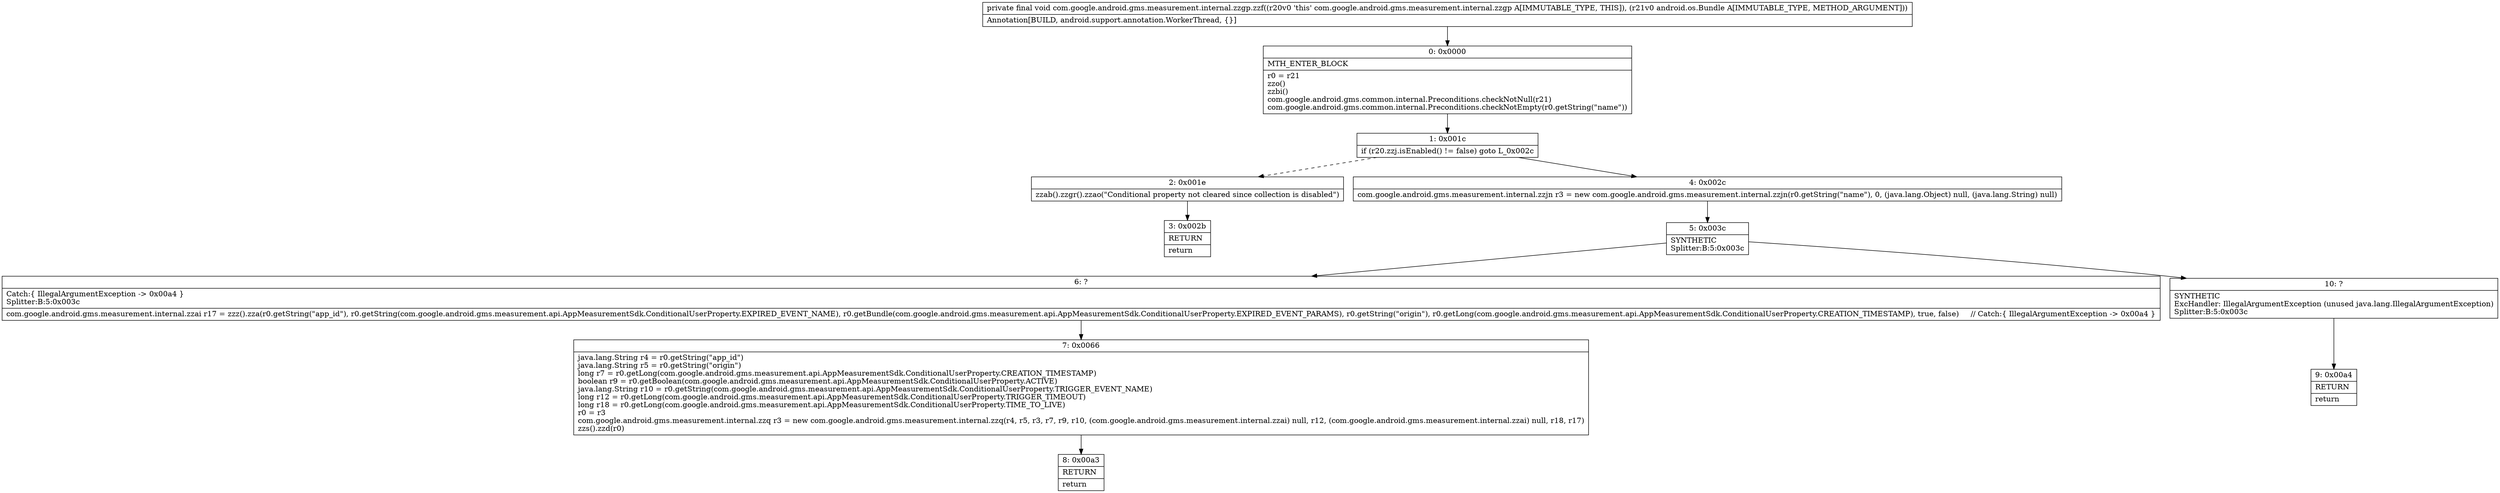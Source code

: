 digraph "CFG forcom.google.android.gms.measurement.internal.zzgp.zzf(Landroid\/os\/Bundle;)V" {
Node_0 [shape=record,label="{0\:\ 0x0000|MTH_ENTER_BLOCK\l|r0 = r21\lzzo()\lzzbi()\lcom.google.android.gms.common.internal.Preconditions.checkNotNull(r21)\lcom.google.android.gms.common.internal.Preconditions.checkNotEmpty(r0.getString(\"name\"))\l}"];
Node_1 [shape=record,label="{1\:\ 0x001c|if (r20.zzj.isEnabled() != false) goto L_0x002c\l}"];
Node_2 [shape=record,label="{2\:\ 0x001e|zzab().zzgr().zzao(\"Conditional property not cleared since collection is disabled\")\l}"];
Node_3 [shape=record,label="{3\:\ 0x002b|RETURN\l|return\l}"];
Node_4 [shape=record,label="{4\:\ 0x002c|com.google.android.gms.measurement.internal.zzjn r3 = new com.google.android.gms.measurement.internal.zzjn(r0.getString(\"name\"), 0, (java.lang.Object) null, (java.lang.String) null)\l}"];
Node_5 [shape=record,label="{5\:\ 0x003c|SYNTHETIC\lSplitter:B:5:0x003c\l}"];
Node_6 [shape=record,label="{6\:\ ?|Catch:\{ IllegalArgumentException \-\> 0x00a4 \}\lSplitter:B:5:0x003c\l|com.google.android.gms.measurement.internal.zzai r17 = zzz().zza(r0.getString(\"app_id\"), r0.getString(com.google.android.gms.measurement.api.AppMeasurementSdk.ConditionalUserProperty.EXPIRED_EVENT_NAME), r0.getBundle(com.google.android.gms.measurement.api.AppMeasurementSdk.ConditionalUserProperty.EXPIRED_EVENT_PARAMS), r0.getString(\"origin\"), r0.getLong(com.google.android.gms.measurement.api.AppMeasurementSdk.ConditionalUserProperty.CREATION_TIMESTAMP), true, false)     \/\/ Catch:\{ IllegalArgumentException \-\> 0x00a4 \}\l}"];
Node_7 [shape=record,label="{7\:\ 0x0066|java.lang.String r4 = r0.getString(\"app_id\")\ljava.lang.String r5 = r0.getString(\"origin\")\llong r7 = r0.getLong(com.google.android.gms.measurement.api.AppMeasurementSdk.ConditionalUserProperty.CREATION_TIMESTAMP)\lboolean r9 = r0.getBoolean(com.google.android.gms.measurement.api.AppMeasurementSdk.ConditionalUserProperty.ACTIVE)\ljava.lang.String r10 = r0.getString(com.google.android.gms.measurement.api.AppMeasurementSdk.ConditionalUserProperty.TRIGGER_EVENT_NAME)\llong r12 = r0.getLong(com.google.android.gms.measurement.api.AppMeasurementSdk.ConditionalUserProperty.TRIGGER_TIMEOUT)\llong r18 = r0.getLong(com.google.android.gms.measurement.api.AppMeasurementSdk.ConditionalUserProperty.TIME_TO_LIVE)\lr0 = r3\lcom.google.android.gms.measurement.internal.zzq r3 = new com.google.android.gms.measurement.internal.zzq(r4, r5, r3, r7, r9, r10, (com.google.android.gms.measurement.internal.zzai) null, r12, (com.google.android.gms.measurement.internal.zzai) null, r18, r17)\lzzs().zzd(r0)\l}"];
Node_8 [shape=record,label="{8\:\ 0x00a3|RETURN\l|return\l}"];
Node_9 [shape=record,label="{9\:\ 0x00a4|RETURN\l|return\l}"];
Node_10 [shape=record,label="{10\:\ ?|SYNTHETIC\lExcHandler: IllegalArgumentException (unused java.lang.IllegalArgumentException)\lSplitter:B:5:0x003c\l}"];
MethodNode[shape=record,label="{private final void com.google.android.gms.measurement.internal.zzgp.zzf((r20v0 'this' com.google.android.gms.measurement.internal.zzgp A[IMMUTABLE_TYPE, THIS]), (r21v0 android.os.Bundle A[IMMUTABLE_TYPE, METHOD_ARGUMENT]))  | Annotation[BUILD, android.support.annotation.WorkerThread, \{\}]\l}"];
MethodNode -> Node_0;
Node_0 -> Node_1;
Node_1 -> Node_2[style=dashed];
Node_1 -> Node_4;
Node_2 -> Node_3;
Node_4 -> Node_5;
Node_5 -> Node_6;
Node_5 -> Node_10;
Node_6 -> Node_7;
Node_7 -> Node_8;
Node_10 -> Node_9;
}

